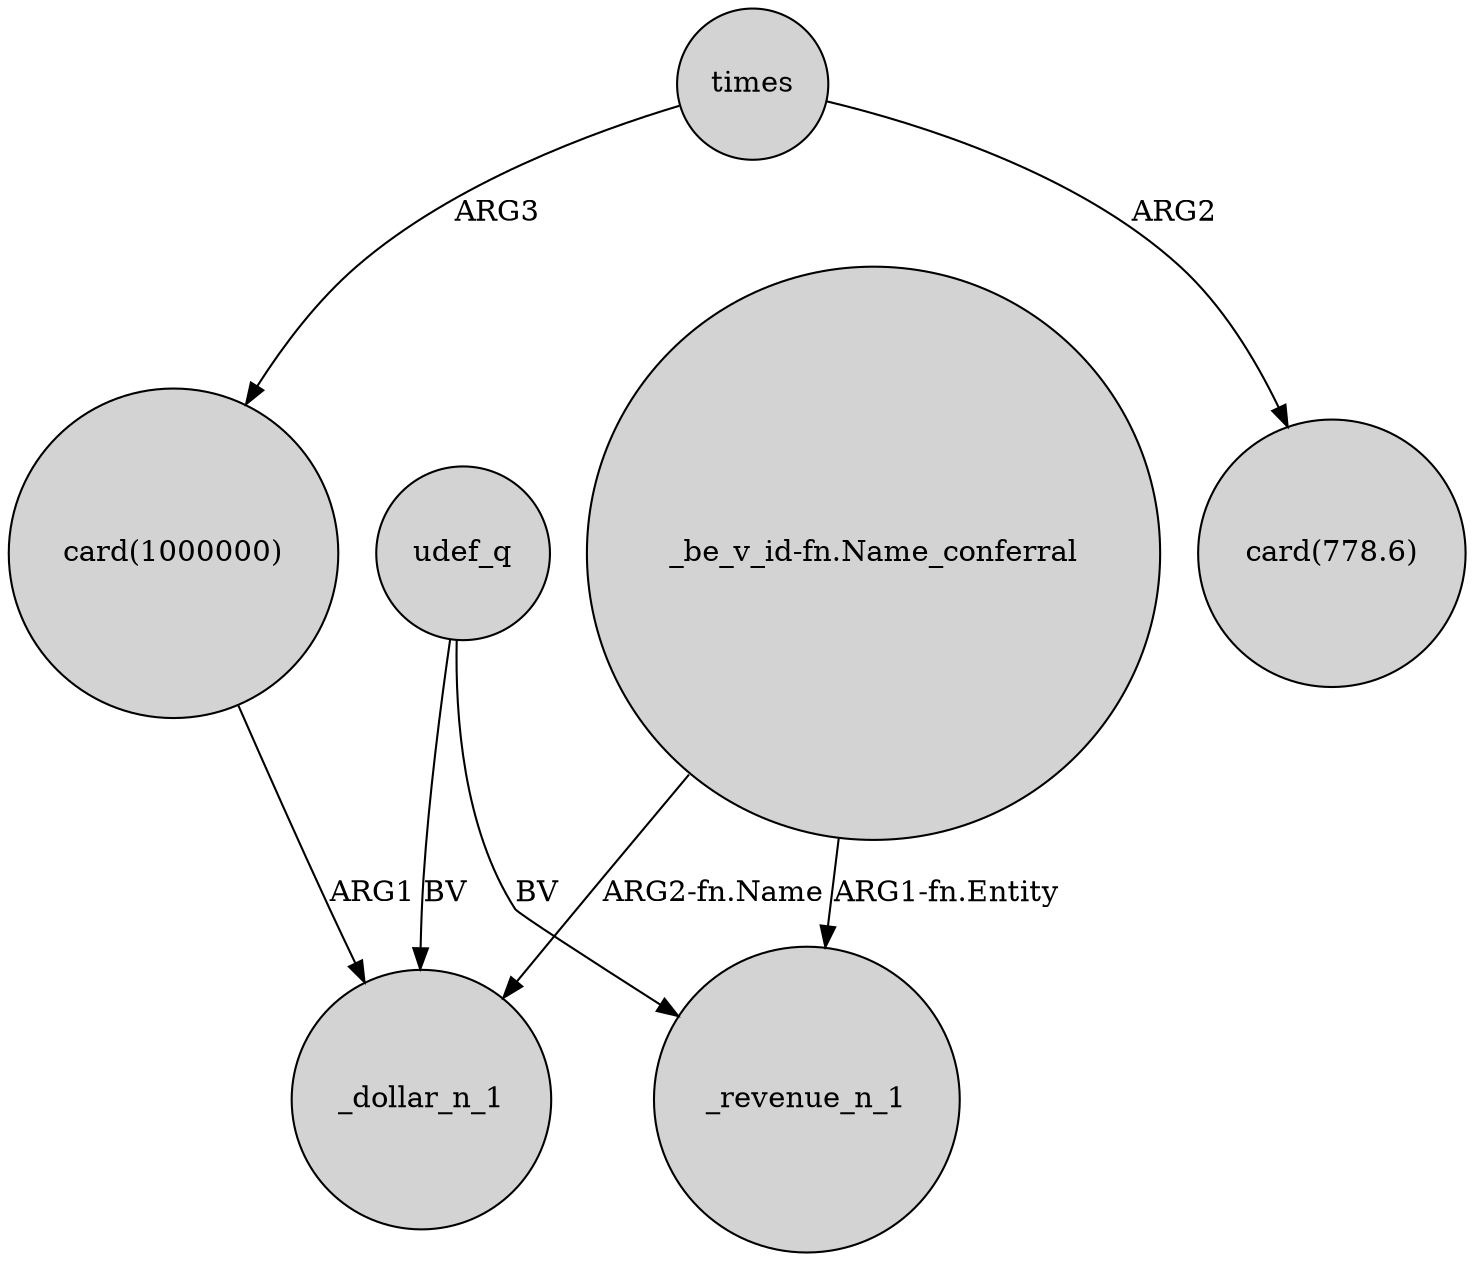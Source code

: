 digraph {
	node [shape=circle style=filled]
	times -> "card(1000000)" [label=ARG3]
	times -> "card(778.6)" [label=ARG2]
	"_be_v_id-fn.Name_conferral" -> _revenue_n_1 [label="ARG1-fn.Entity"]
	udef_q -> _dollar_n_1 [label=BV]
	"card(1000000)" -> _dollar_n_1 [label=ARG1]
	udef_q -> _revenue_n_1 [label=BV]
	"_be_v_id-fn.Name_conferral" -> _dollar_n_1 [label="ARG2-fn.Name"]
}
